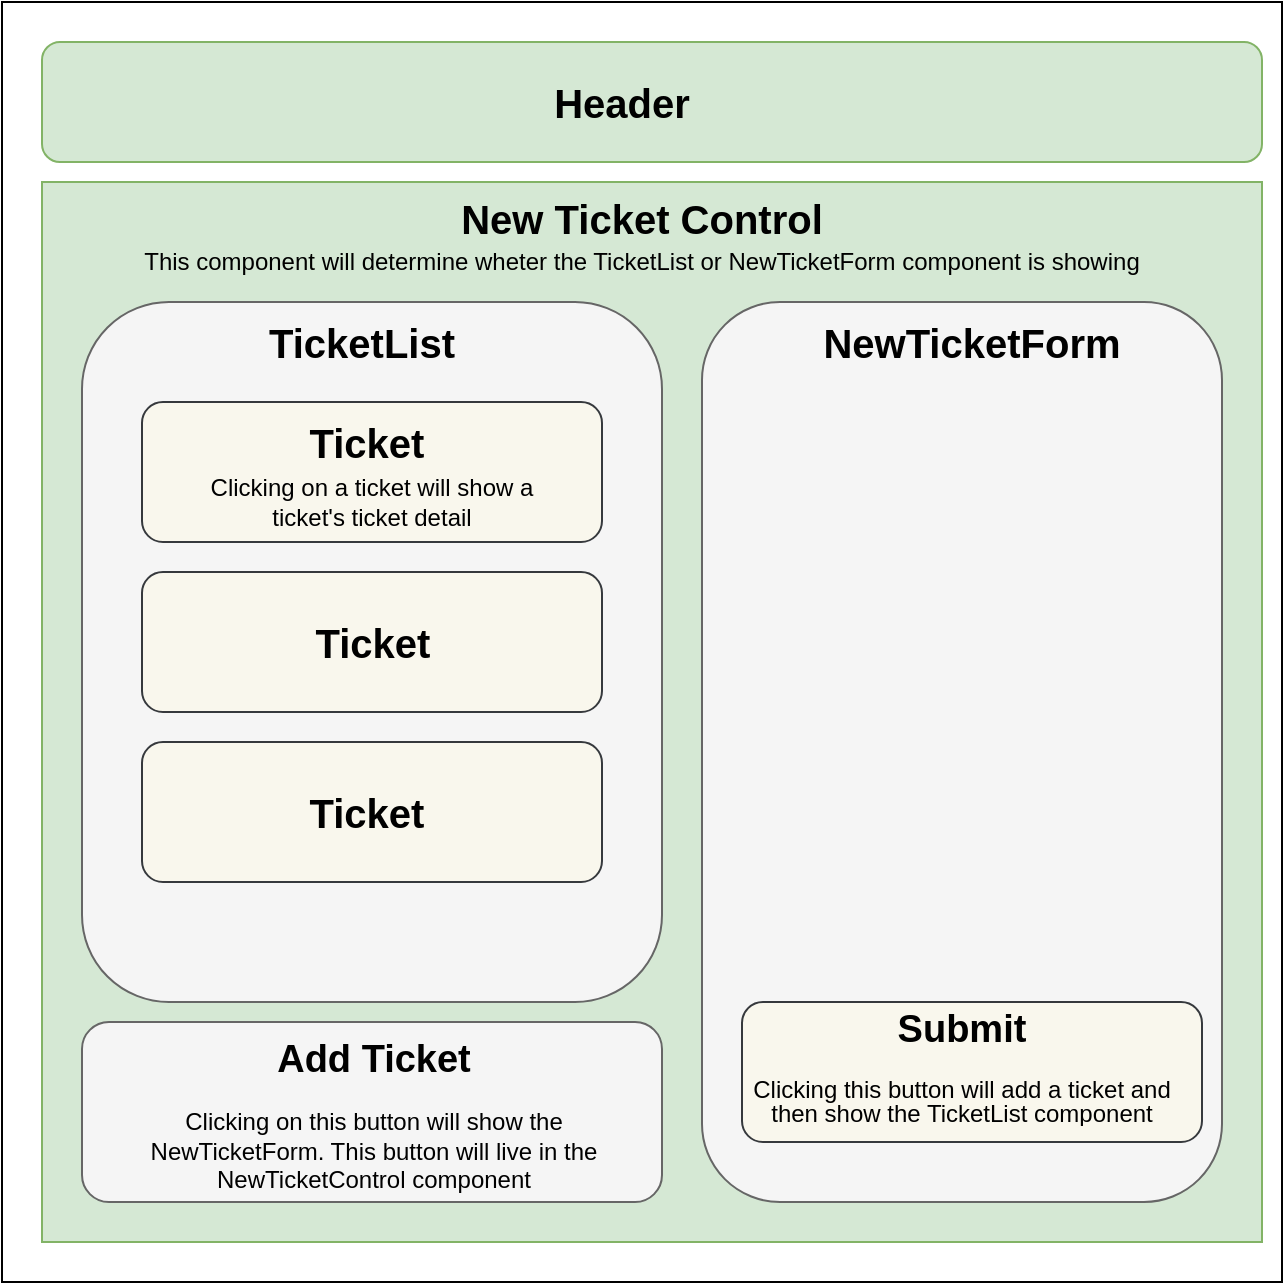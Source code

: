 <mxfile version="13.6.9" type="device"><diagram id="gY9xAXiBYuMe5Ua5sjxd" name="Page-1"><mxGraphModel dx="751" dy="827" grid="1" gridSize="10" guides="1" tooltips="1" connect="1" arrows="1" fold="1" page="1" pageScale="1" pageWidth="850" pageHeight="1100" background="none" math="0" shadow="0"><root><mxCell id="0"/><mxCell id="1" parent="0"/><mxCell id="FeJauZYZt8m8idyNBSMr-1" value="" style="whiteSpace=wrap;html=1;aspect=fixed;" vertex="1" parent="1"><mxGeometry x="160" y="120" width="640" height="640" as="geometry"/></mxCell><mxCell id="FeJauZYZt8m8idyNBSMr-34" value="" style="rounded=0;whiteSpace=wrap;html=1;verticalAlign=middle;fillColor=#d5e8d4;strokeColor=#82b366;" vertex="1" parent="1"><mxGeometry x="180" y="210" width="610" height="530" as="geometry"/></mxCell><mxCell id="FeJauZYZt8m8idyNBSMr-2" value="" style="rounded=1;whiteSpace=wrap;html=1;fillColor=#d5e8d4;strokeColor=#82b366;" vertex="1" parent="1"><mxGeometry x="180" y="140" width="610" height="60" as="geometry"/></mxCell><mxCell id="FeJauZYZt8m8idyNBSMr-4" value="" style="rounded=1;whiteSpace=wrap;html=1;fillColor=#f5f5f5;strokeColor=#666666;fontColor=#333333;" vertex="1" parent="1"><mxGeometry x="200" y="270" width="290" height="350" as="geometry"/></mxCell><mxCell id="FeJauZYZt8m8idyNBSMr-5" value="" style="rounded=1;whiteSpace=wrap;html=1;fillColor=#f5f5f5;strokeColor=#666666;fontColor=#333333;" vertex="1" parent="1"><mxGeometry x="510" y="270" width="260" height="450" as="geometry"/></mxCell><mxCell id="FeJauZYZt8m8idyNBSMr-6" value="" style="rounded=1;whiteSpace=wrap;html=1;fillColor=#f5f5f5;strokeColor=#666666;fontColor=#333333;" vertex="1" parent="1"><mxGeometry x="200" y="630" width="290" height="90" as="geometry"/></mxCell><mxCell id="FeJauZYZt8m8idyNBSMr-9" value="&lt;b style=&quot;font-size: 20px&quot;&gt;Header&lt;/b&gt;" style="text;html=1;strokeColor=none;fillColor=none;align=center;verticalAlign=middle;whiteSpace=wrap;rounded=0;" vertex="1" parent="1"><mxGeometry x="450" y="160" width="40" height="20" as="geometry"/></mxCell><mxCell id="FeJauZYZt8m8idyNBSMr-10" value="&lt;font style=&quot;font-size: 20px&quot;&gt;&lt;b&gt;New Ticket Control&lt;/b&gt;&lt;br&gt;&lt;br&gt;&lt;/font&gt;" style="text;html=1;strokeColor=none;fillColor=none;align=center;verticalAlign=middle;whiteSpace=wrap;rounded=0;" vertex="1" parent="1"><mxGeometry x="275" y="220" width="410" height="40" as="geometry"/></mxCell><mxCell id="FeJauZYZt8m8idyNBSMr-12" value="This component will determine wheter the TicketList or NewTicketForm component is showing" style="text;html=1;strokeColor=none;fillColor=none;align=center;verticalAlign=middle;whiteSpace=wrap;rounded=0;" vertex="1" parent="1"><mxGeometry x="230" y="240" width="500" height="20" as="geometry"/></mxCell><mxCell id="FeJauZYZt8m8idyNBSMr-13" value="&lt;span style=&quot;font-size: 20px&quot;&gt;&lt;b&gt;TicketList&lt;/b&gt;&lt;/span&gt;" style="text;html=1;strokeColor=none;fillColor=none;align=center;verticalAlign=middle;whiteSpace=wrap;rounded=0;" vertex="1" parent="1"><mxGeometry x="270" y="280" width="140" height="20" as="geometry"/></mxCell><mxCell id="FeJauZYZt8m8idyNBSMr-15" value="&lt;font style=&quot;font-size: 20px&quot;&gt;&lt;b&gt;NewTicketForm&lt;/b&gt;&lt;/font&gt;" style="text;html=1;strokeColor=none;fillColor=none;align=center;verticalAlign=middle;whiteSpace=wrap;rounded=0;" vertex="1" parent="1"><mxGeometry x="540" y="280" width="210" height="20" as="geometry"/></mxCell><mxCell id="FeJauZYZt8m8idyNBSMr-16" value="" style="rounded=1;whiteSpace=wrap;html=1;fillColor=#f9f7ed;strokeColor=#36393d;" vertex="1" parent="1"><mxGeometry x="230" y="320" width="230" height="70" as="geometry"/></mxCell><mxCell id="FeJauZYZt8m8idyNBSMr-17" value="&lt;font style=&quot;font-size: 20px&quot;&gt;&lt;b&gt;Ticket&lt;/b&gt;&lt;/font&gt;" style="text;html=1;strokeColor=none;fillColor=none;align=center;verticalAlign=middle;whiteSpace=wrap;rounded=0;" vertex="1" parent="1"><mxGeometry x="295" y="330" width="95" height="20" as="geometry"/></mxCell><mxCell id="FeJauZYZt8m8idyNBSMr-18" value="" style="rounded=1;whiteSpace=wrap;html=1;fillColor=#f9f7ed;strokeColor=#36393d;" vertex="1" parent="1"><mxGeometry x="230" y="405" width="230" height="70" as="geometry"/></mxCell><mxCell id="FeJauZYZt8m8idyNBSMr-20" value="&lt;font style=&quot;font-size: 20px&quot;&gt;&lt;b&gt;Ticket&lt;/b&gt;&lt;/font&gt;" style="text;html=1;strokeColor=none;fillColor=none;align=center;verticalAlign=middle;whiteSpace=wrap;rounded=0;" vertex="1" parent="1"><mxGeometry x="297.5" y="430" width="95" height="20" as="geometry"/></mxCell><mxCell id="FeJauZYZt8m8idyNBSMr-21" value="" style="rounded=1;whiteSpace=wrap;html=1;fillColor=#f9f7ed;strokeColor=#36393d;" vertex="1" parent="1"><mxGeometry x="230" y="490" width="230" height="70" as="geometry"/></mxCell><mxCell id="FeJauZYZt8m8idyNBSMr-22" value="&lt;font style=&quot;font-size: 20px&quot;&gt;&lt;b&gt;Ticket&lt;/b&gt;&lt;/font&gt;" style="text;html=1;strokeColor=none;fillColor=none;align=center;verticalAlign=middle;whiteSpace=wrap;rounded=0;" vertex="1" parent="1"><mxGeometry x="295" y="515" width="95" height="20" as="geometry"/></mxCell><mxCell id="FeJauZYZt8m8idyNBSMr-28" value="Clicking on a ticket will show a ticket's ticket detail" style="text;html=1;strokeColor=none;fillColor=none;align=center;verticalAlign=middle;whiteSpace=wrap;rounded=0;" vertex="1" parent="1"><mxGeometry x="250" y="360" width="190" height="20" as="geometry"/></mxCell><mxCell id="FeJauZYZt8m8idyNBSMr-33" value="&lt;h1 style=&quot;text-align: center ; font-size: 19px&quot;&gt;&lt;font style=&quot;font-size: 19px&quot;&gt;&lt;font style=&quot;font-size: 19px ; line-height: 100%&quot;&gt;Add &lt;/font&gt;&lt;font style=&quot;font-size: 19px&quot;&gt;Ticket&lt;/font&gt;&lt;/font&gt;&lt;/h1&gt;&lt;div style=&quot;text-align: center&quot;&gt;&lt;font style=&quot;font-size: 12px&quot;&gt;Clicking on this button will show the NewTicketForm. This button will live in the NewTicketControl component&lt;/font&gt;&lt;/div&gt;&lt;div&gt;&lt;br&gt;&lt;/div&gt;" style="text;html=1;strokeColor=none;fillColor=none;spacing=5;spacingTop=-20;whiteSpace=wrap;overflow=hidden;rounded=0;imageAlign=left;" vertex="1" parent="1"><mxGeometry x="210" y="635" width="270" height="85" as="geometry"/></mxCell><mxCell id="FeJauZYZt8m8idyNBSMr-35" value="" style="rounded=1;whiteSpace=wrap;html=1;fillColor=#f9f7ed;strokeColor=#36393d;" vertex="1" parent="1"><mxGeometry x="530" y="620" width="230" height="70" as="geometry"/></mxCell><mxCell id="FeJauZYZt8m8idyNBSMr-36" value="&lt;h1 style=&quot;font-size: 19px&quot;&gt;Submit&lt;/h1&gt;&lt;div style=&quot;line-height: 100%&quot;&gt;Clicking this button will add a ticket and then show the TicketList component&lt;/div&gt;" style="text;html=1;strokeColor=none;fillColor=none;spacing=5;spacingTop=-20;whiteSpace=wrap;overflow=hidden;rounded=0;imageAlign=left;align=center;" vertex="1" parent="1"><mxGeometry x="530" y="620" width="220" height="70" as="geometry"/></mxCell></root></mxGraphModel></diagram></mxfile>